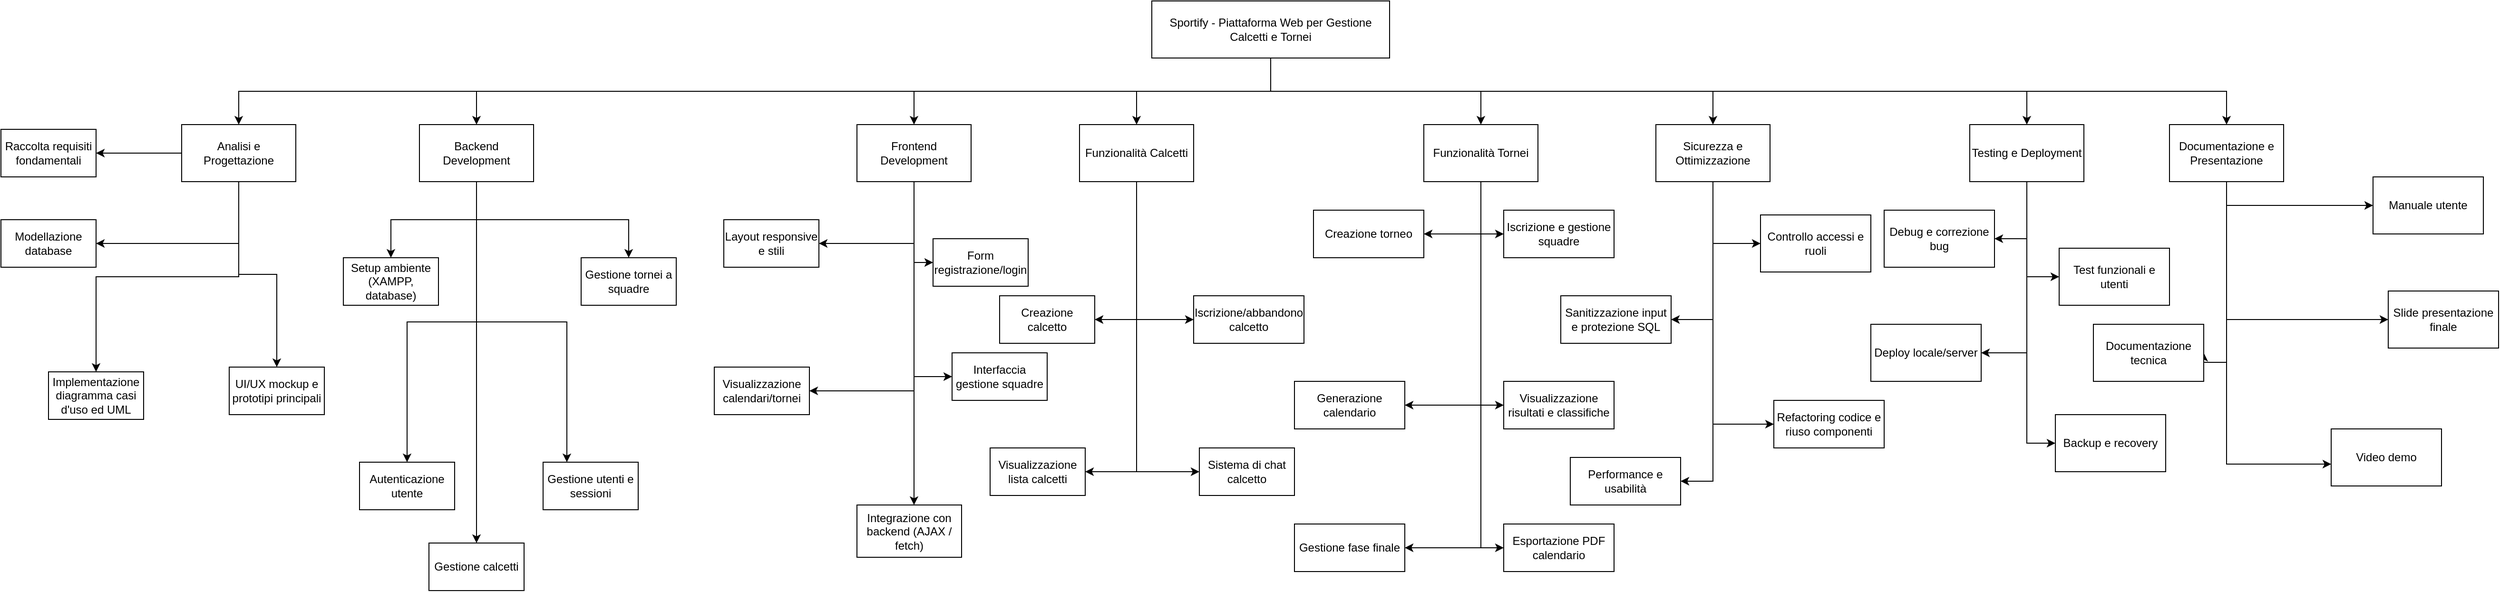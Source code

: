<mxfile version="27.0.6">
  <diagram name="Pagina-1" id="yBcGgoNggc4y1JCWJ7IK">
    <mxGraphModel dx="3080" dy="777" grid="1" gridSize="10" guides="1" tooltips="1" connect="1" arrows="1" fold="1" page="1" pageScale="1" pageWidth="827" pageHeight="1169" math="0" shadow="0">
      <root>
        <mxCell id="0" />
        <mxCell id="1" parent="0" />
        <mxCell id="eE0-tFrMwfxBOJ-XWU5g-33" style="edgeStyle=orthogonalEdgeStyle;rounded=0;orthogonalLoop=1;jettySize=auto;html=1;exitX=0.5;exitY=1;exitDx=0;exitDy=0;" edge="1" parent="1" source="eE0-tFrMwfxBOJ-XWU5g-1" target="eE0-tFrMwfxBOJ-XWU5g-10">
          <mxGeometry relative="1" as="geometry" />
        </mxCell>
        <mxCell id="eE0-tFrMwfxBOJ-XWU5g-34" style="edgeStyle=orthogonalEdgeStyle;rounded=0;orthogonalLoop=1;jettySize=auto;html=1;exitX=0.5;exitY=1;exitDx=0;exitDy=0;" edge="1" parent="1" source="eE0-tFrMwfxBOJ-XWU5g-1" target="eE0-tFrMwfxBOJ-XWU5g-11">
          <mxGeometry relative="1" as="geometry" />
        </mxCell>
        <mxCell id="eE0-tFrMwfxBOJ-XWU5g-35" style="edgeStyle=orthogonalEdgeStyle;rounded=0;orthogonalLoop=1;jettySize=auto;html=1;exitX=0.5;exitY=1;exitDx=0;exitDy=0;" edge="1" parent="1" source="eE0-tFrMwfxBOJ-XWU5g-1" target="eE0-tFrMwfxBOJ-XWU5g-5">
          <mxGeometry relative="1" as="geometry" />
        </mxCell>
        <mxCell id="eE0-tFrMwfxBOJ-XWU5g-36" style="edgeStyle=orthogonalEdgeStyle;rounded=0;orthogonalLoop=1;jettySize=auto;html=1;exitX=0.5;exitY=1;exitDx=0;exitDy=0;" edge="1" parent="1" source="eE0-tFrMwfxBOJ-XWU5g-1" target="eE0-tFrMwfxBOJ-XWU5g-3">
          <mxGeometry relative="1" as="geometry" />
        </mxCell>
        <mxCell id="eE0-tFrMwfxBOJ-XWU5g-37" style="edgeStyle=orthogonalEdgeStyle;rounded=0;orthogonalLoop=1;jettySize=auto;html=1;exitX=0.5;exitY=1;exitDx=0;exitDy=0;entryX=0.5;entryY=0;entryDx=0;entryDy=0;" edge="1" parent="1" source="eE0-tFrMwfxBOJ-XWU5g-1" target="eE0-tFrMwfxBOJ-XWU5g-2">
          <mxGeometry relative="1" as="geometry" />
        </mxCell>
        <mxCell id="eE0-tFrMwfxBOJ-XWU5g-38" style="edgeStyle=orthogonalEdgeStyle;rounded=0;orthogonalLoop=1;jettySize=auto;html=1;exitX=0.5;exitY=1;exitDx=0;exitDy=0;entryX=0.5;entryY=0;entryDx=0;entryDy=0;" edge="1" parent="1" source="eE0-tFrMwfxBOJ-XWU5g-1" target="eE0-tFrMwfxBOJ-XWU5g-6">
          <mxGeometry relative="1" as="geometry" />
        </mxCell>
        <mxCell id="eE0-tFrMwfxBOJ-XWU5g-39" style="edgeStyle=orthogonalEdgeStyle;rounded=0;orthogonalLoop=1;jettySize=auto;html=1;exitX=0.5;exitY=1;exitDx=0;exitDy=0;entryX=0.5;entryY=0;entryDx=0;entryDy=0;" edge="1" parent="1" source="eE0-tFrMwfxBOJ-XWU5g-1" target="eE0-tFrMwfxBOJ-XWU5g-4">
          <mxGeometry relative="1" as="geometry" />
        </mxCell>
        <mxCell id="eE0-tFrMwfxBOJ-XWU5g-40" style="edgeStyle=orthogonalEdgeStyle;rounded=0;orthogonalLoop=1;jettySize=auto;html=1;exitX=0.5;exitY=1;exitDx=0;exitDy=0;entryX=0.5;entryY=0;entryDx=0;entryDy=0;" edge="1" parent="1" source="eE0-tFrMwfxBOJ-XWU5g-1" target="eE0-tFrMwfxBOJ-XWU5g-12">
          <mxGeometry relative="1" as="geometry" />
        </mxCell>
        <mxCell id="eE0-tFrMwfxBOJ-XWU5g-1" value="Sportify - Piattaforma Web per Gestione Calcetti e Tornei" style="rounded=0;whiteSpace=wrap;html=1;" vertex="1" parent="1">
          <mxGeometry x="370" y="150" width="250" height="60" as="geometry" />
        </mxCell>
        <mxCell id="eE0-tFrMwfxBOJ-XWU5g-68" style="edgeStyle=orthogonalEdgeStyle;rounded=0;orthogonalLoop=1;jettySize=auto;html=1;exitX=0.5;exitY=1;exitDx=0;exitDy=0;entryX=1;entryY=0.5;entryDx=0;entryDy=0;" edge="1" parent="1" source="eE0-tFrMwfxBOJ-XWU5g-2" target="eE0-tFrMwfxBOJ-XWU5g-62">
          <mxGeometry relative="1" as="geometry" />
        </mxCell>
        <mxCell id="eE0-tFrMwfxBOJ-XWU5g-69" style="edgeStyle=orthogonalEdgeStyle;rounded=0;orthogonalLoop=1;jettySize=auto;html=1;exitX=0.5;exitY=1;exitDx=0;exitDy=0;entryX=0;entryY=0.5;entryDx=0;entryDy=0;" edge="1" parent="1" source="eE0-tFrMwfxBOJ-XWU5g-2" target="eE0-tFrMwfxBOJ-XWU5g-61">
          <mxGeometry relative="1" as="geometry" />
        </mxCell>
        <mxCell id="eE0-tFrMwfxBOJ-XWU5g-70" style="edgeStyle=orthogonalEdgeStyle;rounded=0;orthogonalLoop=1;jettySize=auto;html=1;exitX=0.5;exitY=1;exitDx=0;exitDy=0;entryX=1;entryY=0.5;entryDx=0;entryDy=0;" edge="1" parent="1" source="eE0-tFrMwfxBOJ-XWU5g-2" target="eE0-tFrMwfxBOJ-XWU5g-64">
          <mxGeometry relative="1" as="geometry" />
        </mxCell>
        <mxCell id="eE0-tFrMwfxBOJ-XWU5g-71" style="edgeStyle=orthogonalEdgeStyle;rounded=0;orthogonalLoop=1;jettySize=auto;html=1;exitX=0.5;exitY=1;exitDx=0;exitDy=0;entryX=0;entryY=0.5;entryDx=0;entryDy=0;" edge="1" parent="1" source="eE0-tFrMwfxBOJ-XWU5g-2" target="eE0-tFrMwfxBOJ-XWU5g-65">
          <mxGeometry relative="1" as="geometry" />
        </mxCell>
        <mxCell id="eE0-tFrMwfxBOJ-XWU5g-72" style="edgeStyle=orthogonalEdgeStyle;rounded=0;orthogonalLoop=1;jettySize=auto;html=1;exitX=0.5;exitY=1;exitDx=0;exitDy=0;entryX=1;entryY=0.5;entryDx=0;entryDy=0;" edge="1" parent="1" source="eE0-tFrMwfxBOJ-XWU5g-2" target="eE0-tFrMwfxBOJ-XWU5g-63">
          <mxGeometry relative="1" as="geometry" />
        </mxCell>
        <mxCell id="eE0-tFrMwfxBOJ-XWU5g-73" style="edgeStyle=orthogonalEdgeStyle;rounded=0;orthogonalLoop=1;jettySize=auto;html=1;exitX=0.5;exitY=1;exitDx=0;exitDy=0;entryX=0;entryY=0.5;entryDx=0;entryDy=0;" edge="1" parent="1" source="eE0-tFrMwfxBOJ-XWU5g-2" target="eE0-tFrMwfxBOJ-XWU5g-67">
          <mxGeometry relative="1" as="geometry" />
        </mxCell>
        <mxCell id="eE0-tFrMwfxBOJ-XWU5g-2" value="Funzionalità Tornei" style="rounded=0;whiteSpace=wrap;html=1;" vertex="1" parent="1">
          <mxGeometry x="656" y="280" width="120" height="60" as="geometry" />
        </mxCell>
        <mxCell id="eE0-tFrMwfxBOJ-XWU5g-56" style="edgeStyle=orthogonalEdgeStyle;rounded=0;orthogonalLoop=1;jettySize=auto;html=1;exitX=0.5;exitY=1;exitDx=0;exitDy=0;entryX=0;entryY=0.5;entryDx=0;entryDy=0;" edge="1" parent="1" source="eE0-tFrMwfxBOJ-XWU5g-3" target="eE0-tFrMwfxBOJ-XWU5g-52">
          <mxGeometry relative="1" as="geometry" />
        </mxCell>
        <mxCell id="eE0-tFrMwfxBOJ-XWU5g-57" style="edgeStyle=orthogonalEdgeStyle;rounded=0;orthogonalLoop=1;jettySize=auto;html=1;exitX=0.5;exitY=1;exitDx=0;exitDy=0;entryX=1;entryY=0.5;entryDx=0;entryDy=0;" edge="1" parent="1" source="eE0-tFrMwfxBOJ-XWU5g-3" target="eE0-tFrMwfxBOJ-XWU5g-54">
          <mxGeometry relative="1" as="geometry" />
        </mxCell>
        <mxCell id="eE0-tFrMwfxBOJ-XWU5g-58" style="edgeStyle=orthogonalEdgeStyle;rounded=0;orthogonalLoop=1;jettySize=auto;html=1;exitX=0.5;exitY=1;exitDx=0;exitDy=0;entryX=0;entryY=0.5;entryDx=0;entryDy=0;" edge="1" parent="1" source="eE0-tFrMwfxBOJ-XWU5g-3" target="eE0-tFrMwfxBOJ-XWU5g-55">
          <mxGeometry relative="1" as="geometry" />
        </mxCell>
        <mxCell id="eE0-tFrMwfxBOJ-XWU5g-60" style="edgeStyle=orthogonalEdgeStyle;rounded=0;orthogonalLoop=1;jettySize=auto;html=1;exitX=0.5;exitY=1;exitDx=0;exitDy=0;entryX=1;entryY=0.5;entryDx=0;entryDy=0;" edge="1" parent="1" source="eE0-tFrMwfxBOJ-XWU5g-3" target="eE0-tFrMwfxBOJ-XWU5g-53">
          <mxGeometry relative="1" as="geometry" />
        </mxCell>
        <mxCell id="eE0-tFrMwfxBOJ-XWU5g-3" value="Funzionalità Calcetti" style="rounded=0;whiteSpace=wrap;html=1;" vertex="1" parent="1">
          <mxGeometry x="294" y="280" width="120" height="60" as="geometry" />
        </mxCell>
        <mxCell id="eE0-tFrMwfxBOJ-XWU5g-89" style="edgeStyle=orthogonalEdgeStyle;rounded=0;orthogonalLoop=1;jettySize=auto;html=1;exitX=0.5;exitY=1;exitDx=0;exitDy=0;entryX=1;entryY=0.5;entryDx=0;entryDy=0;" edge="1" parent="1" source="eE0-tFrMwfxBOJ-XWU5g-4" target="eE0-tFrMwfxBOJ-XWU5g-86">
          <mxGeometry relative="1" as="geometry" />
        </mxCell>
        <mxCell id="eE0-tFrMwfxBOJ-XWU5g-90" style="edgeStyle=orthogonalEdgeStyle;rounded=0;orthogonalLoop=1;jettySize=auto;html=1;exitX=0.5;exitY=1;exitDx=0;exitDy=0;entryX=0;entryY=0.5;entryDx=0;entryDy=0;" edge="1" parent="1" source="eE0-tFrMwfxBOJ-XWU5g-4" target="eE0-tFrMwfxBOJ-XWU5g-88">
          <mxGeometry relative="1" as="geometry" />
        </mxCell>
        <mxCell id="eE0-tFrMwfxBOJ-XWU5g-91" style="edgeStyle=orthogonalEdgeStyle;rounded=0;orthogonalLoop=1;jettySize=auto;html=1;exitX=0.5;exitY=1;exitDx=0;exitDy=0;entryX=1;entryY=0.5;entryDx=0;entryDy=0;" edge="1" parent="1" source="eE0-tFrMwfxBOJ-XWU5g-4" target="eE0-tFrMwfxBOJ-XWU5g-87">
          <mxGeometry relative="1" as="geometry" />
        </mxCell>
        <mxCell id="eE0-tFrMwfxBOJ-XWU5g-92" style="edgeStyle=orthogonalEdgeStyle;rounded=0;orthogonalLoop=1;jettySize=auto;html=1;exitX=0.5;exitY=1;exitDx=0;exitDy=0;entryX=0;entryY=0.5;entryDx=0;entryDy=0;" edge="1" parent="1" source="eE0-tFrMwfxBOJ-XWU5g-4" target="eE0-tFrMwfxBOJ-XWU5g-85">
          <mxGeometry relative="1" as="geometry">
            <Array as="points">
              <mxPoint x="1290" y="615" />
            </Array>
          </mxGeometry>
        </mxCell>
        <mxCell id="eE0-tFrMwfxBOJ-XWU5g-4" value="Testing e Deployment" style="rounded=0;whiteSpace=wrap;html=1;" vertex="1" parent="1">
          <mxGeometry x="1230" y="280" width="120" height="60" as="geometry" />
        </mxCell>
        <mxCell id="eE0-tFrMwfxBOJ-XWU5g-47" style="edgeStyle=orthogonalEdgeStyle;rounded=0;orthogonalLoop=1;jettySize=auto;html=1;exitX=0.5;exitY=1;exitDx=0;exitDy=0;entryX=1;entryY=0.5;entryDx=0;entryDy=0;" edge="1" parent="1" source="eE0-tFrMwfxBOJ-XWU5g-5" target="eE0-tFrMwfxBOJ-XWU5g-43">
          <mxGeometry relative="1" as="geometry" />
        </mxCell>
        <mxCell id="eE0-tFrMwfxBOJ-XWU5g-48" style="edgeStyle=orthogonalEdgeStyle;rounded=0;orthogonalLoop=1;jettySize=auto;html=1;exitX=0.5;exitY=1;exitDx=0;exitDy=0;entryX=0;entryY=0.5;entryDx=0;entryDy=0;" edge="1" parent="1" source="eE0-tFrMwfxBOJ-XWU5g-5" target="eE0-tFrMwfxBOJ-XWU5g-42">
          <mxGeometry relative="1" as="geometry" />
        </mxCell>
        <mxCell id="eE0-tFrMwfxBOJ-XWU5g-49" style="edgeStyle=orthogonalEdgeStyle;rounded=0;orthogonalLoop=1;jettySize=auto;html=1;exitX=0.5;exitY=1;exitDx=0;exitDy=0;entryX=0;entryY=0.5;entryDx=0;entryDy=0;" edge="1" parent="1" source="eE0-tFrMwfxBOJ-XWU5g-5" target="eE0-tFrMwfxBOJ-XWU5g-41">
          <mxGeometry relative="1" as="geometry" />
        </mxCell>
        <mxCell id="eE0-tFrMwfxBOJ-XWU5g-51" style="edgeStyle=orthogonalEdgeStyle;rounded=0;orthogonalLoop=1;jettySize=auto;html=1;exitX=0.5;exitY=1;exitDx=0;exitDy=0;entryX=1;entryY=0.5;entryDx=0;entryDy=0;" edge="1" parent="1" source="eE0-tFrMwfxBOJ-XWU5g-5" target="eE0-tFrMwfxBOJ-XWU5g-45">
          <mxGeometry relative="1" as="geometry" />
        </mxCell>
        <mxCell id="eE0-tFrMwfxBOJ-XWU5g-5" value="Frontend Development" style="rounded=0;whiteSpace=wrap;html=1;" vertex="1" parent="1">
          <mxGeometry x="60" y="280" width="120" height="60" as="geometry" />
        </mxCell>
        <mxCell id="eE0-tFrMwfxBOJ-XWU5g-80" style="edgeStyle=orthogonalEdgeStyle;rounded=0;orthogonalLoop=1;jettySize=auto;html=1;exitX=0.5;exitY=1;exitDx=0;exitDy=0;entryX=0;entryY=0.5;entryDx=0;entryDy=0;" edge="1" parent="1" source="eE0-tFrMwfxBOJ-XWU5g-6" target="eE0-tFrMwfxBOJ-XWU5g-78">
          <mxGeometry relative="1" as="geometry" />
        </mxCell>
        <mxCell id="eE0-tFrMwfxBOJ-XWU5g-81" style="edgeStyle=orthogonalEdgeStyle;rounded=0;orthogonalLoop=1;jettySize=auto;html=1;exitX=0.5;exitY=1;exitDx=0;exitDy=0;entryX=1;entryY=0.5;entryDx=0;entryDy=0;" edge="1" parent="1" source="eE0-tFrMwfxBOJ-XWU5g-6" target="eE0-tFrMwfxBOJ-XWU5g-76">
          <mxGeometry relative="1" as="geometry" />
        </mxCell>
        <mxCell id="eE0-tFrMwfxBOJ-XWU5g-82" style="edgeStyle=orthogonalEdgeStyle;rounded=0;orthogonalLoop=1;jettySize=auto;html=1;exitX=0.5;exitY=1;exitDx=0;exitDy=0;entryX=0;entryY=0.5;entryDx=0;entryDy=0;" edge="1" parent="1" source="eE0-tFrMwfxBOJ-XWU5g-6" target="eE0-tFrMwfxBOJ-XWU5g-74">
          <mxGeometry relative="1" as="geometry" />
        </mxCell>
        <mxCell id="eE0-tFrMwfxBOJ-XWU5g-84" style="edgeStyle=orthogonalEdgeStyle;rounded=0;orthogonalLoop=1;jettySize=auto;html=1;exitX=0.5;exitY=1;exitDx=0;exitDy=0;entryX=1;entryY=0.5;entryDx=0;entryDy=0;" edge="1" parent="1" source="eE0-tFrMwfxBOJ-XWU5g-6" target="eE0-tFrMwfxBOJ-XWU5g-75">
          <mxGeometry relative="1" as="geometry" />
        </mxCell>
        <mxCell id="eE0-tFrMwfxBOJ-XWU5g-6" value="Sicurezza e Ottimizzazione" style="rounded=0;whiteSpace=wrap;html=1;" vertex="1" parent="1">
          <mxGeometry x="900" y="280" width="120" height="60" as="geometry" />
        </mxCell>
        <mxCell id="eE0-tFrMwfxBOJ-XWU5g-9" value="Raccolta requisiti fondamentali" style="rounded=0;whiteSpace=wrap;html=1;" vertex="1" parent="1">
          <mxGeometry x="-840" y="285" width="100" height="50" as="geometry" />
        </mxCell>
        <mxCell id="eE0-tFrMwfxBOJ-XWU5g-22" style="edgeStyle=orthogonalEdgeStyle;rounded=0;orthogonalLoop=1;jettySize=auto;html=1;exitX=0;exitY=0.5;exitDx=0;exitDy=0;entryX=1;entryY=0.5;entryDx=0;entryDy=0;" edge="1" parent="1" source="eE0-tFrMwfxBOJ-XWU5g-10" target="eE0-tFrMwfxBOJ-XWU5g-9">
          <mxGeometry relative="1" as="geometry" />
        </mxCell>
        <mxCell id="eE0-tFrMwfxBOJ-XWU5g-23" style="edgeStyle=orthogonalEdgeStyle;rounded=0;orthogonalLoop=1;jettySize=auto;html=1;exitX=0.5;exitY=1;exitDx=0;exitDy=0;entryX=1;entryY=0.5;entryDx=0;entryDy=0;" edge="1" parent="1" source="eE0-tFrMwfxBOJ-XWU5g-10" target="eE0-tFrMwfxBOJ-XWU5g-13">
          <mxGeometry relative="1" as="geometry" />
        </mxCell>
        <mxCell id="eE0-tFrMwfxBOJ-XWU5g-24" style="edgeStyle=orthogonalEdgeStyle;rounded=0;orthogonalLoop=1;jettySize=auto;html=1;exitX=0.5;exitY=1;exitDx=0;exitDy=0;entryX=0.5;entryY=0;entryDx=0;entryDy=0;" edge="1" parent="1" source="eE0-tFrMwfxBOJ-XWU5g-10" target="eE0-tFrMwfxBOJ-XWU5g-14">
          <mxGeometry relative="1" as="geometry" />
        </mxCell>
        <mxCell id="eE0-tFrMwfxBOJ-XWU5g-26" style="edgeStyle=orthogonalEdgeStyle;rounded=0;orthogonalLoop=1;jettySize=auto;html=1;exitX=0.5;exitY=1;exitDx=0;exitDy=0;entryX=0.5;entryY=0;entryDx=0;entryDy=0;" edge="1" parent="1" source="eE0-tFrMwfxBOJ-XWU5g-10" target="eE0-tFrMwfxBOJ-XWU5g-15">
          <mxGeometry relative="1" as="geometry" />
        </mxCell>
        <mxCell id="eE0-tFrMwfxBOJ-XWU5g-10" value="Analisi e Progettazione" style="rounded=0;whiteSpace=wrap;html=1;" vertex="1" parent="1">
          <mxGeometry x="-650" y="280" width="120" height="60" as="geometry" />
        </mxCell>
        <mxCell id="eE0-tFrMwfxBOJ-XWU5g-28" style="edgeStyle=orthogonalEdgeStyle;rounded=0;orthogonalLoop=1;jettySize=auto;html=1;exitX=0.5;exitY=1;exitDx=0;exitDy=0;entryX=0.5;entryY=0;entryDx=0;entryDy=0;" edge="1" parent="1" source="eE0-tFrMwfxBOJ-XWU5g-11" target="eE0-tFrMwfxBOJ-XWU5g-19">
          <mxGeometry relative="1" as="geometry" />
        </mxCell>
        <mxCell id="eE0-tFrMwfxBOJ-XWU5g-29" style="edgeStyle=orthogonalEdgeStyle;rounded=0;orthogonalLoop=1;jettySize=auto;html=1;exitX=0.5;exitY=1;exitDx=0;exitDy=0;" edge="1" parent="1" source="eE0-tFrMwfxBOJ-XWU5g-11" target="eE0-tFrMwfxBOJ-XWU5g-20">
          <mxGeometry relative="1" as="geometry" />
        </mxCell>
        <mxCell id="eE0-tFrMwfxBOJ-XWU5g-30" style="edgeStyle=orthogonalEdgeStyle;rounded=0;orthogonalLoop=1;jettySize=auto;html=1;exitX=0.5;exitY=1;exitDx=0;exitDy=0;entryX=0.5;entryY=0;entryDx=0;entryDy=0;" edge="1" parent="1" source="eE0-tFrMwfxBOJ-XWU5g-11" target="eE0-tFrMwfxBOJ-XWU5g-27">
          <mxGeometry relative="1" as="geometry" />
        </mxCell>
        <mxCell id="eE0-tFrMwfxBOJ-XWU5g-31" style="edgeStyle=orthogonalEdgeStyle;rounded=0;orthogonalLoop=1;jettySize=auto;html=1;exitX=0.5;exitY=1;exitDx=0;exitDy=0;entryX=0.5;entryY=0;entryDx=0;entryDy=0;" edge="1" parent="1" source="eE0-tFrMwfxBOJ-XWU5g-11" target="eE0-tFrMwfxBOJ-XWU5g-21">
          <mxGeometry relative="1" as="geometry" />
        </mxCell>
        <mxCell id="eE0-tFrMwfxBOJ-XWU5g-32" style="edgeStyle=orthogonalEdgeStyle;rounded=0;orthogonalLoop=1;jettySize=auto;html=1;exitX=0.5;exitY=1;exitDx=0;exitDy=0;entryX=0.25;entryY=0;entryDx=0;entryDy=0;" edge="1" parent="1" source="eE0-tFrMwfxBOJ-XWU5g-11" target="eE0-tFrMwfxBOJ-XWU5g-18">
          <mxGeometry relative="1" as="geometry" />
        </mxCell>
        <mxCell id="eE0-tFrMwfxBOJ-XWU5g-11" value="Backend Development" style="rounded=0;whiteSpace=wrap;html=1;" vertex="1" parent="1">
          <mxGeometry x="-400" y="280" width="120" height="60" as="geometry" />
        </mxCell>
        <mxCell id="eE0-tFrMwfxBOJ-XWU5g-97" style="edgeStyle=orthogonalEdgeStyle;rounded=0;orthogonalLoop=1;jettySize=auto;html=1;exitX=0.5;exitY=1;exitDx=0;exitDy=0;entryX=0;entryY=0.5;entryDx=0;entryDy=0;" edge="1" parent="1" source="eE0-tFrMwfxBOJ-XWU5g-12" target="eE0-tFrMwfxBOJ-XWU5g-93">
          <mxGeometry relative="1" as="geometry" />
        </mxCell>
        <mxCell id="eE0-tFrMwfxBOJ-XWU5g-98" style="edgeStyle=orthogonalEdgeStyle;rounded=0;orthogonalLoop=1;jettySize=auto;html=1;exitX=0.5;exitY=1;exitDx=0;exitDy=0;entryX=1;entryY=0.5;entryDx=0;entryDy=0;" edge="1" parent="1" source="eE0-tFrMwfxBOJ-XWU5g-12" target="eE0-tFrMwfxBOJ-XWU5g-96">
          <mxGeometry relative="1" as="geometry">
            <Array as="points">
              <mxPoint x="1500" y="530" />
            </Array>
          </mxGeometry>
        </mxCell>
        <mxCell id="eE0-tFrMwfxBOJ-XWU5g-99" style="edgeStyle=orthogonalEdgeStyle;rounded=0;orthogonalLoop=1;jettySize=auto;html=1;exitX=0.5;exitY=1;exitDx=0;exitDy=0;entryX=0;entryY=0.5;entryDx=0;entryDy=0;" edge="1" parent="1" source="eE0-tFrMwfxBOJ-XWU5g-12" target="eE0-tFrMwfxBOJ-XWU5g-95">
          <mxGeometry relative="1" as="geometry" />
        </mxCell>
        <mxCell id="eE0-tFrMwfxBOJ-XWU5g-100" style="edgeStyle=orthogonalEdgeStyle;rounded=0;orthogonalLoop=1;jettySize=auto;html=1;exitX=0.5;exitY=1;exitDx=0;exitDy=0;entryX=0;entryY=0.617;entryDx=0;entryDy=0;entryPerimeter=0;" edge="1" parent="1" source="eE0-tFrMwfxBOJ-XWU5g-12" target="eE0-tFrMwfxBOJ-XWU5g-94">
          <mxGeometry relative="1" as="geometry">
            <mxPoint x="1600" y="660" as="targetPoint" />
          </mxGeometry>
        </mxCell>
        <mxCell id="eE0-tFrMwfxBOJ-XWU5g-12" value="Documentazione e Presentazione" style="rounded=0;whiteSpace=wrap;html=1;" vertex="1" parent="1">
          <mxGeometry x="1440" y="280" width="120" height="60" as="geometry" />
        </mxCell>
        <mxCell id="eE0-tFrMwfxBOJ-XWU5g-13" value="Modellazione database" style="rounded=0;whiteSpace=wrap;html=1;" vertex="1" parent="1">
          <mxGeometry x="-840" y="380" width="100" height="50" as="geometry" />
        </mxCell>
        <mxCell id="eE0-tFrMwfxBOJ-XWU5g-14" value="UI/UX mockup e prototipi principali" style="rounded=0;whiteSpace=wrap;html=1;" vertex="1" parent="1">
          <mxGeometry x="-600" y="535" width="100" height="50" as="geometry" />
        </mxCell>
        <mxCell id="eE0-tFrMwfxBOJ-XWU5g-15" value="Implementazione diagramma casi d&#39;uso ed UML" style="rounded=0;whiteSpace=wrap;html=1;" vertex="1" parent="1">
          <mxGeometry x="-790" y="540" width="100" height="50" as="geometry" />
        </mxCell>
        <mxCell id="eE0-tFrMwfxBOJ-XWU5g-18" value="Gestione utenti e sessioni" style="rounded=0;whiteSpace=wrap;html=1;" vertex="1" parent="1">
          <mxGeometry x="-270" y="635" width="100" height="50" as="geometry" />
        </mxCell>
        <mxCell id="eE0-tFrMwfxBOJ-XWU5g-19" value="Setup ambiente (XAMPP, database)" style="rounded=0;whiteSpace=wrap;html=1;" vertex="1" parent="1">
          <mxGeometry x="-480" y="420" width="100" height="50" as="geometry" />
        </mxCell>
        <mxCell id="eE0-tFrMwfxBOJ-XWU5g-20" value="Autenticazione utente" style="rounded=0;whiteSpace=wrap;html=1;" vertex="1" parent="1">
          <mxGeometry x="-463" y="635" width="100" height="50" as="geometry" />
        </mxCell>
        <mxCell id="eE0-tFrMwfxBOJ-XWU5g-21" value="Gestione tornei a squadre" style="rounded=0;whiteSpace=wrap;html=1;" vertex="1" parent="1">
          <mxGeometry x="-230" y="420" width="100" height="50" as="geometry" />
        </mxCell>
        <mxCell id="eE0-tFrMwfxBOJ-XWU5g-27" value="Gestione calcetti" style="rounded=0;whiteSpace=wrap;html=1;" vertex="1" parent="1">
          <mxGeometry x="-390" y="720" width="100" height="50" as="geometry" />
        </mxCell>
        <mxCell id="eE0-tFrMwfxBOJ-XWU5g-41" value="Interfaccia gestione squadre" style="rounded=0;whiteSpace=wrap;html=1;" vertex="1" parent="1">
          <mxGeometry x="160" y="520" width="100" height="50" as="geometry" />
        </mxCell>
        <mxCell id="eE0-tFrMwfxBOJ-XWU5g-42" value="Form registrazione/login" style="rounded=0;whiteSpace=wrap;html=1;" vertex="1" parent="1">
          <mxGeometry x="140" y="400" width="100" height="50" as="geometry" />
        </mxCell>
        <mxCell id="eE0-tFrMwfxBOJ-XWU5g-43" value="Layout responsive e stili" style="rounded=0;whiteSpace=wrap;html=1;" vertex="1" parent="1">
          <mxGeometry x="-80" y="380" width="100" height="50" as="geometry" />
        </mxCell>
        <mxCell id="eE0-tFrMwfxBOJ-XWU5g-44" value="Integrazione con backend (AJAX / fetch)" style="rounded=0;whiteSpace=wrap;html=1;" vertex="1" parent="1">
          <mxGeometry x="60" y="680" width="110" height="55" as="geometry" />
        </mxCell>
        <mxCell id="eE0-tFrMwfxBOJ-XWU5g-45" value="Visualizzazione calendari/tornei" style="rounded=0;whiteSpace=wrap;html=1;" vertex="1" parent="1">
          <mxGeometry x="-90" y="535" width="100" height="50" as="geometry" />
        </mxCell>
        <mxCell id="eE0-tFrMwfxBOJ-XWU5g-50" style="edgeStyle=orthogonalEdgeStyle;rounded=0;orthogonalLoop=1;jettySize=auto;html=1;exitX=0.5;exitY=1;exitDx=0;exitDy=0;" edge="1" parent="1" source="eE0-tFrMwfxBOJ-XWU5g-5">
          <mxGeometry relative="1" as="geometry">
            <mxPoint x="120" y="680" as="targetPoint" />
          </mxGeometry>
        </mxCell>
        <mxCell id="eE0-tFrMwfxBOJ-XWU5g-52" value="Iscrizione/abbandono calcetto" style="rounded=0;whiteSpace=wrap;html=1;" vertex="1" parent="1">
          <mxGeometry x="414" y="460" width="116" height="50" as="geometry" />
        </mxCell>
        <mxCell id="eE0-tFrMwfxBOJ-XWU5g-53" value="Creazione calcetto" style="rounded=0;whiteSpace=wrap;html=1;" vertex="1" parent="1">
          <mxGeometry x="210" y="460" width="100" height="50" as="geometry" />
        </mxCell>
        <mxCell id="eE0-tFrMwfxBOJ-XWU5g-54" value="Visualizzazione lista calcetti" style="rounded=0;whiteSpace=wrap;html=1;" vertex="1" parent="1">
          <mxGeometry x="200" y="620" width="100" height="50" as="geometry" />
        </mxCell>
        <mxCell id="eE0-tFrMwfxBOJ-XWU5g-55" value="Sistema di chat calcetto" style="rounded=0;whiteSpace=wrap;html=1;" vertex="1" parent="1">
          <mxGeometry x="420" y="620" width="100" height="50" as="geometry" />
        </mxCell>
        <mxCell id="eE0-tFrMwfxBOJ-XWU5g-61" value="Iscrizione e gestione squadre" style="rounded=0;whiteSpace=wrap;html=1;" vertex="1" parent="1">
          <mxGeometry x="740" y="370" width="116" height="50" as="geometry" />
        </mxCell>
        <mxCell id="eE0-tFrMwfxBOJ-XWU5g-62" value="Creazione torneo" style="rounded=0;whiteSpace=wrap;html=1;" vertex="1" parent="1">
          <mxGeometry x="540" y="370" width="116" height="50" as="geometry" />
        </mxCell>
        <mxCell id="eE0-tFrMwfxBOJ-XWU5g-63" value="&lt;span style=&quot;color: rgba(0, 0, 0, 0); font-family: monospace; font-size: 0px; text-align: start; text-wrap-mode: nowrap;&quot;&gt;%3CmxGraphModel%3E%3Croot%3E%3CmxCell%20id%3D%220%22%2F%3E%3CmxCell%20id%3D%221%22%20parent%3D%220%22%2F%3E%3CmxCell%20id%3D%222%22%20value%3D%22Gestione%20fase%20finale%22%20style%3D%22rounded%3D0%3BwhiteSpace%3Dwrap%3Bhtml%3D1%3B%22%20vertex%3D%221%22%20parent%3D%221%22%3E%3CmxGeometry%20x%3D%22630%22%20y%3D%22685%22%20width%3D%22116%22%20height%3D%2250%22%20as%3D%22geometry%22%2F%3E%3C%2FmxCell%3E%3C%2Froot%3E%3C%2FmxGraphModel%3E&lt;/span&gt;Gestione fase finale" style="rounded=0;whiteSpace=wrap;html=1;" vertex="1" parent="1">
          <mxGeometry x="520" y="700" width="116" height="50" as="geometry" />
        </mxCell>
        <mxCell id="eE0-tFrMwfxBOJ-XWU5g-64" value="Generazione calendario" style="rounded=0;whiteSpace=wrap;html=1;" vertex="1" parent="1">
          <mxGeometry x="520" y="550" width="116" height="50" as="geometry" />
        </mxCell>
        <mxCell id="eE0-tFrMwfxBOJ-XWU5g-65" value="Visualizzazione risultati e classifiche" style="rounded=0;whiteSpace=wrap;html=1;" vertex="1" parent="1">
          <mxGeometry x="740" y="550" width="116" height="50" as="geometry" />
        </mxCell>
        <mxCell id="eE0-tFrMwfxBOJ-XWU5g-67" value="Esportazione PDF calendario" style="rounded=0;whiteSpace=wrap;html=1;" vertex="1" parent="1">
          <mxGeometry x="740" y="700" width="116" height="50" as="geometry" />
        </mxCell>
        <mxCell id="eE0-tFrMwfxBOJ-XWU5g-74" value="Refactoring codice e riuso componenti" style="rounded=0;whiteSpace=wrap;html=1;" vertex="1" parent="1">
          <mxGeometry x="1024" y="570" width="116" height="50" as="geometry" />
        </mxCell>
        <mxCell id="eE0-tFrMwfxBOJ-XWU5g-75" value="Performance e usabilità" style="rounded=0;whiteSpace=wrap;html=1;" vertex="1" parent="1">
          <mxGeometry x="810" y="630" width="116" height="50" as="geometry" />
        </mxCell>
        <mxCell id="eE0-tFrMwfxBOJ-XWU5g-76" value="Sanitizzazione input e protezione SQL" style="rounded=0;whiteSpace=wrap;html=1;" vertex="1" parent="1">
          <mxGeometry x="800" y="460" width="116" height="50" as="geometry" />
        </mxCell>
        <mxCell id="eE0-tFrMwfxBOJ-XWU5g-78" value="Controllo accessi e ruoli" style="rounded=0;whiteSpace=wrap;html=1;" vertex="1" parent="1">
          <mxGeometry x="1010" y="375" width="116" height="60" as="geometry" />
        </mxCell>
        <mxCell id="eE0-tFrMwfxBOJ-XWU5g-85" value="Backup e recovery" style="rounded=0;whiteSpace=wrap;html=1;" vertex="1" parent="1">
          <mxGeometry x="1320" y="585" width="116" height="60" as="geometry" />
        </mxCell>
        <mxCell id="eE0-tFrMwfxBOJ-XWU5g-86" value="Debug e correzione bug" style="rounded=0;whiteSpace=wrap;html=1;" vertex="1" parent="1">
          <mxGeometry x="1140" y="370" width="116" height="60" as="geometry" />
        </mxCell>
        <mxCell id="eE0-tFrMwfxBOJ-XWU5g-87" value="Deploy locale/server" style="rounded=0;whiteSpace=wrap;html=1;" vertex="1" parent="1">
          <mxGeometry x="1126" y="490" width="116" height="60" as="geometry" />
        </mxCell>
        <mxCell id="eE0-tFrMwfxBOJ-XWU5g-88" value="Test funzionali e utenti" style="rounded=0;whiteSpace=wrap;html=1;" vertex="1" parent="1">
          <mxGeometry x="1324" y="410" width="116" height="60" as="geometry" />
        </mxCell>
        <mxCell id="eE0-tFrMwfxBOJ-XWU5g-93" value="Manuale utente" style="rounded=0;whiteSpace=wrap;html=1;" vertex="1" parent="1">
          <mxGeometry x="1654" y="335" width="116" height="60" as="geometry" />
        </mxCell>
        <mxCell id="eE0-tFrMwfxBOJ-XWU5g-94" value="Video demo" style="rounded=0;whiteSpace=wrap;html=1;" vertex="1" parent="1">
          <mxGeometry x="1610" y="600" width="116" height="60" as="geometry" />
        </mxCell>
        <mxCell id="eE0-tFrMwfxBOJ-XWU5g-95" value="Slide presentazione finale" style="rounded=0;whiteSpace=wrap;html=1;" vertex="1" parent="1">
          <mxGeometry x="1670" y="455" width="116" height="60" as="geometry" />
        </mxCell>
        <mxCell id="eE0-tFrMwfxBOJ-XWU5g-96" value="Documentazione tecnica" style="rounded=0;whiteSpace=wrap;html=1;" vertex="1" parent="1">
          <mxGeometry x="1360" y="490" width="116" height="60" as="geometry" />
        </mxCell>
      </root>
    </mxGraphModel>
  </diagram>
</mxfile>

